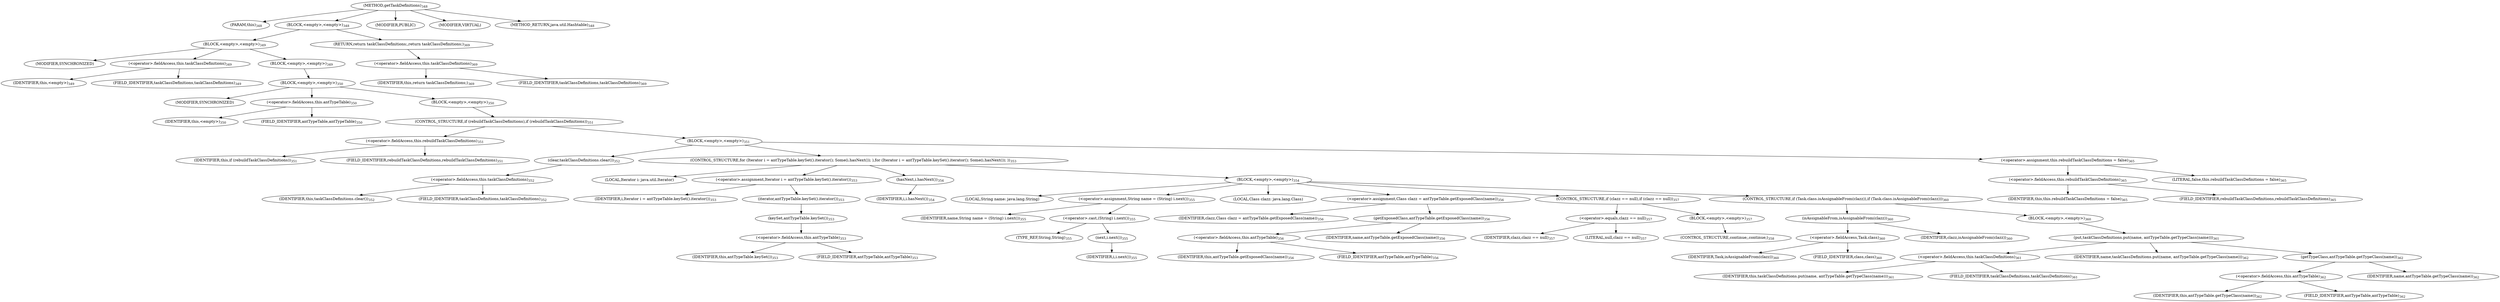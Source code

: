 digraph "getTaskDefinitions" {  
"672" [label = <(METHOD,getTaskDefinitions)<SUB>348</SUB>> ]
"673" [label = <(PARAM,this)<SUB>348</SUB>> ]
"674" [label = <(BLOCK,&lt;empty&gt;,&lt;empty&gt;)<SUB>348</SUB>> ]
"675" [label = <(BLOCK,&lt;empty&gt;,&lt;empty&gt;)<SUB>349</SUB>> ]
"676" [label = <(MODIFIER,SYNCHRONIZED)> ]
"677" [label = <(&lt;operator&gt;.fieldAccess,this.taskClassDefinitions)<SUB>349</SUB>> ]
"678" [label = <(IDENTIFIER,this,&lt;empty&gt;)<SUB>349</SUB>> ]
"679" [label = <(FIELD_IDENTIFIER,taskClassDefinitions,taskClassDefinitions)<SUB>349</SUB>> ]
"680" [label = <(BLOCK,&lt;empty&gt;,&lt;empty&gt;)<SUB>349</SUB>> ]
"681" [label = <(BLOCK,&lt;empty&gt;,&lt;empty&gt;)<SUB>350</SUB>> ]
"682" [label = <(MODIFIER,SYNCHRONIZED)> ]
"683" [label = <(&lt;operator&gt;.fieldAccess,this.antTypeTable)<SUB>350</SUB>> ]
"684" [label = <(IDENTIFIER,this,&lt;empty&gt;)<SUB>350</SUB>> ]
"685" [label = <(FIELD_IDENTIFIER,antTypeTable,antTypeTable)<SUB>350</SUB>> ]
"686" [label = <(BLOCK,&lt;empty&gt;,&lt;empty&gt;)<SUB>350</SUB>> ]
"687" [label = <(CONTROL_STRUCTURE,if (rebuildTaskClassDefinitions),if (rebuildTaskClassDefinitions))<SUB>351</SUB>> ]
"688" [label = <(&lt;operator&gt;.fieldAccess,this.rebuildTaskClassDefinitions)<SUB>351</SUB>> ]
"689" [label = <(IDENTIFIER,this,if (rebuildTaskClassDefinitions))<SUB>351</SUB>> ]
"690" [label = <(FIELD_IDENTIFIER,rebuildTaskClassDefinitions,rebuildTaskClassDefinitions)<SUB>351</SUB>> ]
"691" [label = <(BLOCK,&lt;empty&gt;,&lt;empty&gt;)<SUB>351</SUB>> ]
"692" [label = <(clear,taskClassDefinitions.clear())<SUB>352</SUB>> ]
"693" [label = <(&lt;operator&gt;.fieldAccess,this.taskClassDefinitions)<SUB>352</SUB>> ]
"694" [label = <(IDENTIFIER,this,taskClassDefinitions.clear())<SUB>352</SUB>> ]
"695" [label = <(FIELD_IDENTIFIER,taskClassDefinitions,taskClassDefinitions)<SUB>352</SUB>> ]
"696" [label = <(CONTROL_STRUCTURE,for (Iterator i = antTypeTable.keySet().iterator(); Some(i.hasNext()); ),for (Iterator i = antTypeTable.keySet().iterator(); Some(i.hasNext()); ))<SUB>353</SUB>> ]
"697" [label = <(LOCAL,Iterator i: java.util.Iterator)> ]
"698" [label = <(&lt;operator&gt;.assignment,Iterator i = antTypeTable.keySet().iterator())<SUB>353</SUB>> ]
"699" [label = <(IDENTIFIER,i,Iterator i = antTypeTable.keySet().iterator())<SUB>353</SUB>> ]
"700" [label = <(iterator,antTypeTable.keySet().iterator())<SUB>353</SUB>> ]
"701" [label = <(keySet,antTypeTable.keySet())<SUB>353</SUB>> ]
"702" [label = <(&lt;operator&gt;.fieldAccess,this.antTypeTable)<SUB>353</SUB>> ]
"703" [label = <(IDENTIFIER,this,antTypeTable.keySet())<SUB>353</SUB>> ]
"704" [label = <(FIELD_IDENTIFIER,antTypeTable,antTypeTable)<SUB>353</SUB>> ]
"705" [label = <(hasNext,i.hasNext())<SUB>354</SUB>> ]
"706" [label = <(IDENTIFIER,i,i.hasNext())<SUB>354</SUB>> ]
"707" [label = <(BLOCK,&lt;empty&gt;,&lt;empty&gt;)<SUB>354</SUB>> ]
"708" [label = <(LOCAL,String name: java.lang.String)> ]
"709" [label = <(&lt;operator&gt;.assignment,String name = (String) i.next())<SUB>355</SUB>> ]
"710" [label = <(IDENTIFIER,name,String name = (String) i.next())<SUB>355</SUB>> ]
"711" [label = <(&lt;operator&gt;.cast,(String) i.next())<SUB>355</SUB>> ]
"712" [label = <(TYPE_REF,String,String)<SUB>355</SUB>> ]
"713" [label = <(next,i.next())<SUB>355</SUB>> ]
"714" [label = <(IDENTIFIER,i,i.next())<SUB>355</SUB>> ]
"715" [label = <(LOCAL,Class clazz: java.lang.Class)> ]
"716" [label = <(&lt;operator&gt;.assignment,Class clazz = antTypeTable.getExposedClass(name))<SUB>356</SUB>> ]
"717" [label = <(IDENTIFIER,clazz,Class clazz = antTypeTable.getExposedClass(name))<SUB>356</SUB>> ]
"718" [label = <(getExposedClass,antTypeTable.getExposedClass(name))<SUB>356</SUB>> ]
"719" [label = <(&lt;operator&gt;.fieldAccess,this.antTypeTable)<SUB>356</SUB>> ]
"720" [label = <(IDENTIFIER,this,antTypeTable.getExposedClass(name))<SUB>356</SUB>> ]
"721" [label = <(FIELD_IDENTIFIER,antTypeTable,antTypeTable)<SUB>356</SUB>> ]
"722" [label = <(IDENTIFIER,name,antTypeTable.getExposedClass(name))<SUB>356</SUB>> ]
"723" [label = <(CONTROL_STRUCTURE,if (clazz == null),if (clazz == null))<SUB>357</SUB>> ]
"724" [label = <(&lt;operator&gt;.equals,clazz == null)<SUB>357</SUB>> ]
"725" [label = <(IDENTIFIER,clazz,clazz == null)<SUB>357</SUB>> ]
"726" [label = <(LITERAL,null,clazz == null)<SUB>357</SUB>> ]
"727" [label = <(BLOCK,&lt;empty&gt;,&lt;empty&gt;)<SUB>357</SUB>> ]
"728" [label = <(CONTROL_STRUCTURE,continue;,continue;)<SUB>358</SUB>> ]
"729" [label = <(CONTROL_STRUCTURE,if (Task.class.isAssignableFrom(clazz)),if (Task.class.isAssignableFrom(clazz)))<SUB>360</SUB>> ]
"730" [label = <(isAssignableFrom,isAssignableFrom(clazz))<SUB>360</SUB>> ]
"731" [label = <(&lt;operator&gt;.fieldAccess,Task.class)<SUB>360</SUB>> ]
"732" [label = <(IDENTIFIER,Task,isAssignableFrom(clazz))<SUB>360</SUB>> ]
"733" [label = <(FIELD_IDENTIFIER,class,class)<SUB>360</SUB>> ]
"734" [label = <(IDENTIFIER,clazz,isAssignableFrom(clazz))<SUB>360</SUB>> ]
"735" [label = <(BLOCK,&lt;empty&gt;,&lt;empty&gt;)<SUB>360</SUB>> ]
"736" [label = <(put,taskClassDefinitions.put(name, antTypeTable.getTypeClass(name)))<SUB>361</SUB>> ]
"737" [label = <(&lt;operator&gt;.fieldAccess,this.taskClassDefinitions)<SUB>361</SUB>> ]
"738" [label = <(IDENTIFIER,this,taskClassDefinitions.put(name, antTypeTable.getTypeClass(name)))<SUB>361</SUB>> ]
"739" [label = <(FIELD_IDENTIFIER,taskClassDefinitions,taskClassDefinitions)<SUB>361</SUB>> ]
"740" [label = <(IDENTIFIER,name,taskClassDefinitions.put(name, antTypeTable.getTypeClass(name)))<SUB>362</SUB>> ]
"741" [label = <(getTypeClass,antTypeTable.getTypeClass(name))<SUB>362</SUB>> ]
"742" [label = <(&lt;operator&gt;.fieldAccess,this.antTypeTable)<SUB>362</SUB>> ]
"743" [label = <(IDENTIFIER,this,antTypeTable.getTypeClass(name))<SUB>362</SUB>> ]
"744" [label = <(FIELD_IDENTIFIER,antTypeTable,antTypeTable)<SUB>362</SUB>> ]
"745" [label = <(IDENTIFIER,name,antTypeTable.getTypeClass(name))<SUB>362</SUB>> ]
"746" [label = <(&lt;operator&gt;.assignment,this.rebuildTaskClassDefinitions = false)<SUB>365</SUB>> ]
"747" [label = <(&lt;operator&gt;.fieldAccess,this.rebuildTaskClassDefinitions)<SUB>365</SUB>> ]
"748" [label = <(IDENTIFIER,this,this.rebuildTaskClassDefinitions = false)<SUB>365</SUB>> ]
"749" [label = <(FIELD_IDENTIFIER,rebuildTaskClassDefinitions,rebuildTaskClassDefinitions)<SUB>365</SUB>> ]
"750" [label = <(LITERAL,false,this.rebuildTaskClassDefinitions = false)<SUB>365</SUB>> ]
"751" [label = <(RETURN,return taskClassDefinitions;,return taskClassDefinitions;)<SUB>369</SUB>> ]
"752" [label = <(&lt;operator&gt;.fieldAccess,this.taskClassDefinitions)<SUB>369</SUB>> ]
"753" [label = <(IDENTIFIER,this,return taskClassDefinitions;)<SUB>369</SUB>> ]
"754" [label = <(FIELD_IDENTIFIER,taskClassDefinitions,taskClassDefinitions)<SUB>369</SUB>> ]
"755" [label = <(MODIFIER,PUBLIC)> ]
"756" [label = <(MODIFIER,VIRTUAL)> ]
"757" [label = <(METHOD_RETURN,java.util.Hashtable)<SUB>348</SUB>> ]
  "672" -> "673" 
  "672" -> "674" 
  "672" -> "755" 
  "672" -> "756" 
  "672" -> "757" 
  "674" -> "675" 
  "674" -> "751" 
  "675" -> "676" 
  "675" -> "677" 
  "675" -> "680" 
  "677" -> "678" 
  "677" -> "679" 
  "680" -> "681" 
  "681" -> "682" 
  "681" -> "683" 
  "681" -> "686" 
  "683" -> "684" 
  "683" -> "685" 
  "686" -> "687" 
  "687" -> "688" 
  "687" -> "691" 
  "688" -> "689" 
  "688" -> "690" 
  "691" -> "692" 
  "691" -> "696" 
  "691" -> "746" 
  "692" -> "693" 
  "693" -> "694" 
  "693" -> "695" 
  "696" -> "697" 
  "696" -> "698" 
  "696" -> "705" 
  "696" -> "707" 
  "698" -> "699" 
  "698" -> "700" 
  "700" -> "701" 
  "701" -> "702" 
  "702" -> "703" 
  "702" -> "704" 
  "705" -> "706" 
  "707" -> "708" 
  "707" -> "709" 
  "707" -> "715" 
  "707" -> "716" 
  "707" -> "723" 
  "707" -> "729" 
  "709" -> "710" 
  "709" -> "711" 
  "711" -> "712" 
  "711" -> "713" 
  "713" -> "714" 
  "716" -> "717" 
  "716" -> "718" 
  "718" -> "719" 
  "718" -> "722" 
  "719" -> "720" 
  "719" -> "721" 
  "723" -> "724" 
  "723" -> "727" 
  "724" -> "725" 
  "724" -> "726" 
  "727" -> "728" 
  "729" -> "730" 
  "729" -> "735" 
  "730" -> "731" 
  "730" -> "734" 
  "731" -> "732" 
  "731" -> "733" 
  "735" -> "736" 
  "736" -> "737" 
  "736" -> "740" 
  "736" -> "741" 
  "737" -> "738" 
  "737" -> "739" 
  "741" -> "742" 
  "741" -> "745" 
  "742" -> "743" 
  "742" -> "744" 
  "746" -> "747" 
  "746" -> "750" 
  "747" -> "748" 
  "747" -> "749" 
  "751" -> "752" 
  "752" -> "753" 
  "752" -> "754" 
}
